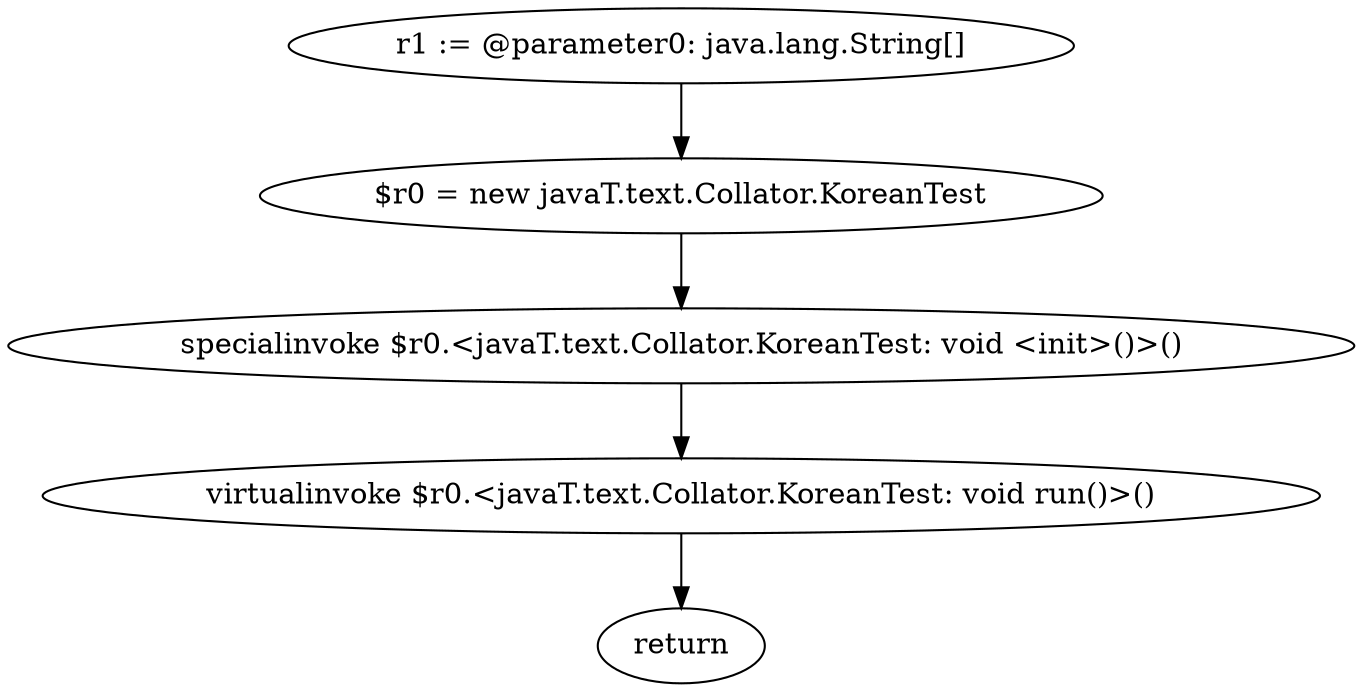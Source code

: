 digraph "unitGraph" {
    "r1 := @parameter0: java.lang.String[]"
    "$r0 = new javaT.text.Collator.KoreanTest"
    "specialinvoke $r0.<javaT.text.Collator.KoreanTest: void <init>()>()"
    "virtualinvoke $r0.<javaT.text.Collator.KoreanTest: void run()>()"
    "return"
    "r1 := @parameter0: java.lang.String[]"->"$r0 = new javaT.text.Collator.KoreanTest";
    "$r0 = new javaT.text.Collator.KoreanTest"->"specialinvoke $r0.<javaT.text.Collator.KoreanTest: void <init>()>()";
    "specialinvoke $r0.<javaT.text.Collator.KoreanTest: void <init>()>()"->"virtualinvoke $r0.<javaT.text.Collator.KoreanTest: void run()>()";
    "virtualinvoke $r0.<javaT.text.Collator.KoreanTest: void run()>()"->"return";
}
